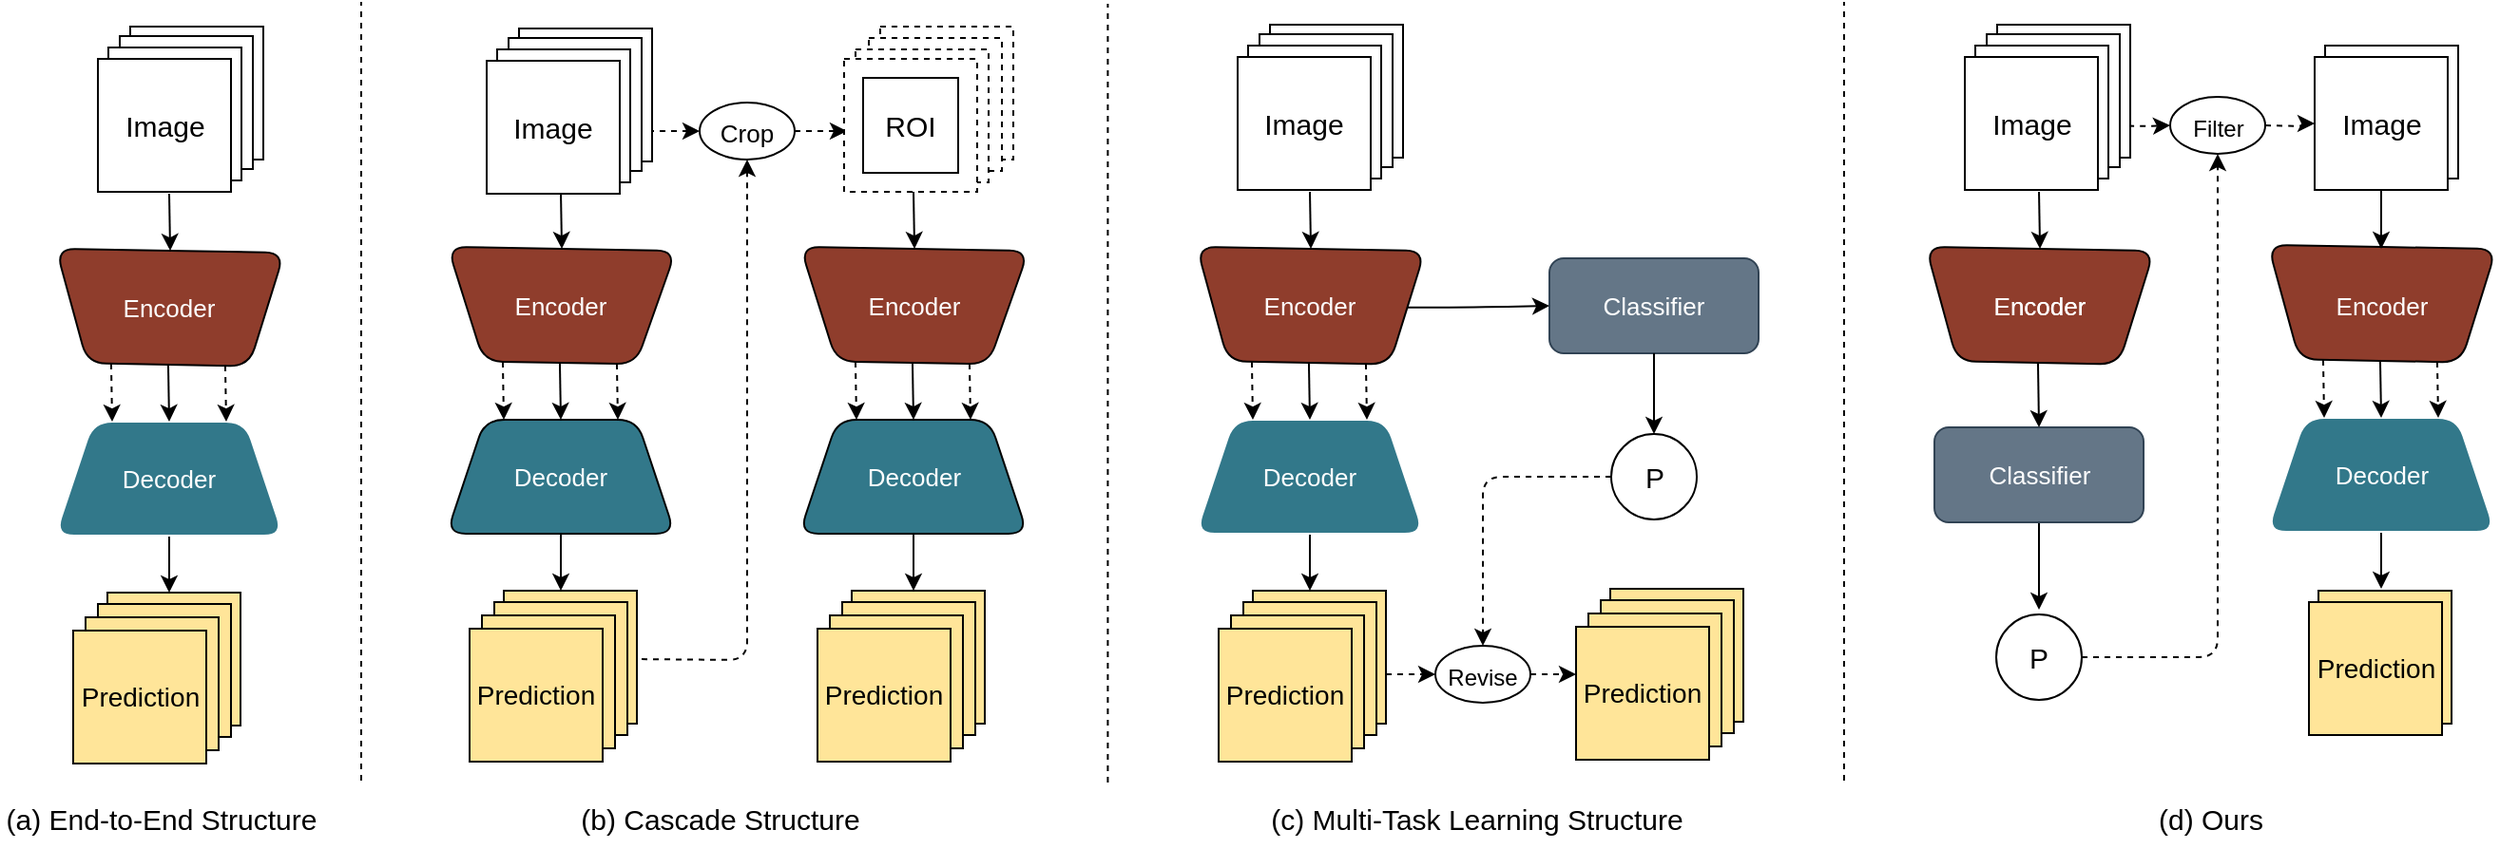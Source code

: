<mxfile version="20.3.7" type="github">
  <diagram id="eC6o1y3V0MG1QcpFckKx" name="Page-1">
    <mxGraphModel dx="3324" dy="1204" grid="1" gridSize="10" guides="1" tooltips="1" connect="1" arrows="1" fold="1" page="1" pageScale="1" pageWidth="827" pageHeight="1169" math="0" shadow="0">
      <root>
        <mxCell id="0" />
        <mxCell id="1" parent="0" />
        <mxCell id="biEdiNN_DH7vA-2YOj9z-351" value="" style="endArrow=none;html=1;rounded=1;strokeColor=default;fontSize=13;fontColor=#000000;dashed=1;" parent="1" edge="1">
          <mxGeometry width="50" height="50" relative="1" as="geometry">
            <mxPoint x="380" y="1100" as="sourcePoint" />
            <mxPoint x="380" y="690" as="targetPoint" />
          </mxGeometry>
        </mxCell>
        <mxCell id="biEdiNN_DH7vA-2YOj9z-359" value="" style="endArrow=none;html=1;rounded=1;strokeColor=default;fontSize=13;fontColor=#000000;dashed=1;" parent="1" edge="1">
          <mxGeometry width="50" height="50" relative="1" as="geometry">
            <mxPoint x="772.71" y="1101" as="sourcePoint" />
            <mxPoint x="772.71" y="691" as="targetPoint" />
          </mxGeometry>
        </mxCell>
        <mxCell id="biEdiNN_DH7vA-2YOj9z-360" value="" style="group" parent="1" vertex="1" connectable="0">
          <mxGeometry x="424.486" y="703" width="306.529" height="432" as="geometry" />
        </mxCell>
        <mxCell id="biEdiNN_DH7vA-2YOj9z-353" value="" style="group" parent="biEdiNN_DH7vA-2YOj9z-360" vertex="1" connectable="0">
          <mxGeometry width="306.529" height="387" as="geometry" />
        </mxCell>
        <mxCell id="biEdiNN_DH7vA-2YOj9z-118" style="edgeStyle=orthogonalEdgeStyle;rounded=0;orthogonalLoop=1;jettySize=auto;html=1;entryX=0.5;entryY=0;entryDx=0;entryDy=0;" parent="biEdiNN_DH7vA-2YOj9z-353" source="biEdiNN_DH7vA-2YOj9z-119" edge="1">
          <mxGeometry relative="1" as="geometry">
            <mxPoint x="60.514" y="297" as="targetPoint" />
          </mxGeometry>
        </mxCell>
        <mxCell id="biEdiNN_DH7vA-2YOj9z-119" value="&lt;font color=&quot;#ffffff&quot; style=&quot;font-size: 13px;&quot;&gt;Decoder&lt;/font&gt;" style="shape=trapezoid;perimeter=trapezoidPerimeter;whiteSpace=wrap;html=1;fixedSize=1;fillColor=#32788A;fontSize=13;rounded=1;" parent="biEdiNN_DH7vA-2YOj9z-353" vertex="1">
          <mxGeometry x="0.514" y="207" width="120" height="60" as="geometry" />
        </mxCell>
        <mxCell id="biEdiNN_DH7vA-2YOj9z-120" style="edgeStyle=orthogonalEdgeStyle;rounded=0;orthogonalLoop=1;jettySize=auto;html=1;exitX=0.5;exitY=0;exitDx=0;exitDy=0;entryX=0.5;entryY=0;entryDx=0;entryDy=0;fontSize=13;" parent="biEdiNN_DH7vA-2YOj9z-353" source="biEdiNN_DH7vA-2YOj9z-121" target="biEdiNN_DH7vA-2YOj9z-119" edge="1">
          <mxGeometry relative="1" as="geometry" />
        </mxCell>
        <mxCell id="biEdiNN_DH7vA-2YOj9z-121" value="" style="shape=trapezoid;perimeter=trapezoidPerimeter;whiteSpace=wrap;html=1;fixedSize=1;rotation=-179;fillColor=#8F3D2C;fontSize=13;rounded=1;" parent="biEdiNN_DH7vA-2YOj9z-353" vertex="1">
          <mxGeometry x="0.514" y="117" width="120" height="60" as="geometry" />
        </mxCell>
        <mxCell id="biEdiNN_DH7vA-2YOj9z-122" style="edgeStyle=orthogonalEdgeStyle;rounded=0;orthogonalLoop=1;jettySize=auto;html=1;exitX=0.5;exitY=1;exitDx=0;exitDy=0;entryX=0.5;entryY=1;entryDx=0;entryDy=0;fontSize=13;" parent="biEdiNN_DH7vA-2YOj9z-353" target="biEdiNN_DH7vA-2YOj9z-121" edge="1">
          <mxGeometry relative="1" as="geometry">
            <mxPoint x="60.514" y="87" as="sourcePoint" />
          </mxGeometry>
        </mxCell>
        <mxCell id="biEdiNN_DH7vA-2YOj9z-230" value="" style="edgeStyle=orthogonalEdgeStyle;rounded=0;orthogonalLoop=1;jettySize=auto;html=1;dashed=1;strokeColor=default;fontSize=13;fontColor=#000000;startArrow=none;startFill=0;" parent="biEdiNN_DH7vA-2YOj9z-353" target="biEdiNN_DH7vA-2YOj9z-226" edge="1">
          <mxGeometry relative="1" as="geometry">
            <mxPoint x="106.514" y="55" as="sourcePoint" />
            <Array as="points">
              <mxPoint x="106.514" y="55" />
              <mxPoint x="106.514" y="55" />
            </Array>
          </mxGeometry>
        </mxCell>
        <mxCell id="biEdiNN_DH7vA-2YOj9z-234" style="edgeStyle=orthogonalEdgeStyle;rounded=1;orthogonalLoop=1;jettySize=auto;html=1;entryX=0.5;entryY=1;entryDx=0;entryDy=0;dashed=1;strokeColor=default;fontSize=13;fontColor=#000000;startArrow=none;startFill=0;exitX=1;exitY=0.5;exitDx=0;exitDy=0;" parent="biEdiNN_DH7vA-2YOj9z-353" target="biEdiNN_DH7vA-2YOj9z-226" edge="1">
          <mxGeometry relative="1" as="geometry">
            <mxPoint x="97.014" y="333" as="sourcePoint" />
          </mxGeometry>
        </mxCell>
        <mxCell id="biEdiNN_DH7vA-2YOj9z-125" value="" style="endArrow=classic;html=1;rounded=0;exitX=0.25;exitY=0;exitDx=0;exitDy=0;entryX=0.75;entryY=0;entryDx=0;entryDy=0;strokeColor=default;dashed=1;fontSize=13;" parent="biEdiNN_DH7vA-2YOj9z-353" source="biEdiNN_DH7vA-2YOj9z-121" target="biEdiNN_DH7vA-2YOj9z-119" edge="1">
          <mxGeometry width="50" height="50" relative="1" as="geometry">
            <mxPoint x="488.014" y="77" as="sourcePoint" />
            <mxPoint x="538.014" y="27" as="targetPoint" />
          </mxGeometry>
        </mxCell>
        <mxCell id="biEdiNN_DH7vA-2YOj9z-126" value="" style="endArrow=classic;html=1;rounded=0;exitX=0.75;exitY=0;exitDx=0;exitDy=0;entryX=0.25;entryY=0;entryDx=0;entryDy=0;dashed=1;fontSize=13;" parent="biEdiNN_DH7vA-2YOj9z-353" source="biEdiNN_DH7vA-2YOj9z-121" target="biEdiNN_DH7vA-2YOj9z-119" edge="1">
          <mxGeometry width="50" height="50" relative="1" as="geometry">
            <mxPoint x="428.014" y="107" as="sourcePoint" />
            <mxPoint x="478.014" y="57" as="targetPoint" />
          </mxGeometry>
        </mxCell>
        <mxCell id="biEdiNN_DH7vA-2YOj9z-134" style="edgeStyle=orthogonalEdgeStyle;rounded=0;orthogonalLoop=1;jettySize=auto;html=1;entryX=0.5;entryY=0;entryDx=0;entryDy=0;" parent="biEdiNN_DH7vA-2YOj9z-353" source="biEdiNN_DH7vA-2YOj9z-135" edge="1">
          <mxGeometry relative="1" as="geometry">
            <mxPoint x="246.014" y="297" as="targetPoint" />
          </mxGeometry>
        </mxCell>
        <mxCell id="biEdiNN_DH7vA-2YOj9z-135" value="&lt;font color=&quot;#ffffff&quot; style=&quot;font-size: 13px;&quot;&gt;Decoder&lt;/font&gt;" style="shape=trapezoid;perimeter=trapezoidPerimeter;whiteSpace=wrap;html=1;fixedSize=1;fillColor=#32788A;fontSize=13;rounded=1;" parent="biEdiNN_DH7vA-2YOj9z-353" vertex="1">
          <mxGeometry x="186.014" y="207" width="120" height="60" as="geometry" />
        </mxCell>
        <mxCell id="biEdiNN_DH7vA-2YOj9z-136" style="edgeStyle=orthogonalEdgeStyle;rounded=0;orthogonalLoop=1;jettySize=auto;html=1;exitX=0.5;exitY=0;exitDx=0;exitDy=0;entryX=0.5;entryY=0;entryDx=0;entryDy=0;fontSize=13;" parent="biEdiNN_DH7vA-2YOj9z-353" source="biEdiNN_DH7vA-2YOj9z-137" target="biEdiNN_DH7vA-2YOj9z-135" edge="1">
          <mxGeometry relative="1" as="geometry" />
        </mxCell>
        <mxCell id="biEdiNN_DH7vA-2YOj9z-137" value="" style="shape=trapezoid;perimeter=trapezoidPerimeter;whiteSpace=wrap;html=1;fixedSize=1;rotation=-179;fillColor=#8F3D2C;fontSize=13;rounded=1;" parent="biEdiNN_DH7vA-2YOj9z-353" vertex="1">
          <mxGeometry x="186.014" y="117" width="120" height="60" as="geometry" />
        </mxCell>
        <mxCell id="biEdiNN_DH7vA-2YOj9z-138" style="edgeStyle=orthogonalEdgeStyle;rounded=0;orthogonalLoop=1;jettySize=auto;html=1;exitX=0.5;exitY=1;exitDx=0;exitDy=0;entryX=0.5;entryY=1;entryDx=0;entryDy=0;fontSize=13;" parent="biEdiNN_DH7vA-2YOj9z-353" target="biEdiNN_DH7vA-2YOj9z-137" edge="1">
          <mxGeometry relative="1" as="geometry">
            <mxPoint x="246.014" y="87" as="sourcePoint" />
          </mxGeometry>
        </mxCell>
        <mxCell id="biEdiNN_DH7vA-2YOj9z-141" value="" style="endArrow=classic;html=1;rounded=0;exitX=0.25;exitY=0;exitDx=0;exitDy=0;entryX=0.75;entryY=0;entryDx=0;entryDy=0;strokeColor=default;dashed=1;fontSize=13;" parent="biEdiNN_DH7vA-2YOj9z-353" source="biEdiNN_DH7vA-2YOj9z-137" target="biEdiNN_DH7vA-2YOj9z-135" edge="1">
          <mxGeometry width="50" height="50" relative="1" as="geometry">
            <mxPoint x="673.514" y="77" as="sourcePoint" />
            <mxPoint x="723.514" y="27" as="targetPoint" />
          </mxGeometry>
        </mxCell>
        <mxCell id="biEdiNN_DH7vA-2YOj9z-142" value="" style="endArrow=classic;html=1;rounded=0;exitX=0.75;exitY=0;exitDx=0;exitDy=0;entryX=0.25;entryY=0;entryDx=0;entryDy=0;dashed=1;fontSize=13;" parent="biEdiNN_DH7vA-2YOj9z-353" source="biEdiNN_DH7vA-2YOj9z-137" target="biEdiNN_DH7vA-2YOj9z-135" edge="1">
          <mxGeometry width="50" height="50" relative="1" as="geometry">
            <mxPoint x="613.514" y="107" as="sourcePoint" />
            <mxPoint x="663.514" y="57" as="targetPoint" />
          </mxGeometry>
        </mxCell>
        <mxCell id="biEdiNN_DH7vA-2YOj9z-152" value="&lt;font style=&quot;font-size: 13px;&quot;&gt;Encoder&lt;/font&gt;" style="text;html=1;strokeColor=none;fillColor=none;align=center;verticalAlign=middle;whiteSpace=wrap;rounded=0;dashed=1;fontSize=13;fontColor=#FFFFFF;" parent="biEdiNN_DH7vA-2YOj9z-353" vertex="1">
          <mxGeometry x="30.514" y="132" width="60" height="30" as="geometry" />
        </mxCell>
        <mxCell id="biEdiNN_DH7vA-2YOj9z-153" value="&lt;font style=&quot;font-size: 13px;&quot;&gt;Encoder&lt;/font&gt;" style="text;html=1;strokeColor=none;fillColor=none;align=center;verticalAlign=middle;whiteSpace=wrap;rounded=0;dashed=1;fontSize=13;fontColor=#FFFFFF;" parent="biEdiNN_DH7vA-2YOj9z-353" vertex="1">
          <mxGeometry x="216.014" y="132" width="60" height="30" as="geometry" />
        </mxCell>
        <mxCell id="biEdiNN_DH7vA-2YOj9z-231" value="" style="edgeStyle=orthogonalEdgeStyle;rounded=0;orthogonalLoop=1;jettySize=auto;html=1;dashed=1;strokeColor=default;fontSize=13;fontColor=#000000;startArrow=none;startFill=0;entryX=0;entryY=0.5;entryDx=0;entryDy=0;" parent="biEdiNN_DH7vA-2YOj9z-353" source="biEdiNN_DH7vA-2YOj9z-226" edge="1">
          <mxGeometry relative="1" as="geometry">
            <mxPoint x="211.014" y="55" as="targetPoint" />
          </mxGeometry>
        </mxCell>
        <mxCell id="biEdiNN_DH7vA-2YOj9z-226" value="&lt;font style=&quot;font-size: 13px;&quot;&gt;Crop&lt;/font&gt;" style="ellipse;whiteSpace=wrap;html=1;rounded=1;shadow=0;glass=0;sketch=0;strokeColor=#000000;fontSize=15;fontColor=#000000;fillColor=#FFFFFF;" parent="biEdiNN_DH7vA-2YOj9z-353" vertex="1">
          <mxGeometry x="133.514" y="40" width="50" height="30" as="geometry" />
        </mxCell>
        <mxCell id="biEdiNN_DH7vA-2YOj9z-259" value="" style="group" parent="biEdiNN_DH7vA-2YOj9z-353" vertex="1" connectable="0">
          <mxGeometry x="228.514" width="70" height="92" as="geometry" />
        </mxCell>
        <mxCell id="biEdiNN_DH7vA-2YOj9z-257" value="" style="whiteSpace=wrap;html=1;aspect=fixed;fillColor=#FFFFFF;fontSize=15;dashed=1;" parent="biEdiNN_DH7vA-2YOj9z-259" vertex="1">
          <mxGeometry width="70" height="70" as="geometry" />
        </mxCell>
        <mxCell id="biEdiNN_DH7vA-2YOj9z-258" value="ROI" style="whiteSpace=wrap;html=1;aspect=fixed;fillColor=#FFFFFF;fontSize=15;" parent="biEdiNN_DH7vA-2YOj9z-259" vertex="1">
          <mxGeometry x="10" y="10" width="50" height="50" as="geometry" />
        </mxCell>
        <mxCell id="biEdiNN_DH7vA-2YOj9z-263" value="" style="group" parent="biEdiNN_DH7vA-2YOj9z-259" vertex="1" connectable="0">
          <mxGeometry x="-6" y="6" width="70" height="86" as="geometry" />
        </mxCell>
        <mxCell id="biEdiNN_DH7vA-2YOj9z-264" value="" style="whiteSpace=wrap;html=1;aspect=fixed;fillColor=#FFFFFF;fontSize=15;dashed=1;" parent="biEdiNN_DH7vA-2YOj9z-263" vertex="1">
          <mxGeometry width="70" height="70" as="geometry" />
        </mxCell>
        <mxCell id="biEdiNN_DH7vA-2YOj9z-265" value="ROI" style="whiteSpace=wrap;html=1;aspect=fixed;fillColor=#FFFFFF;fontSize=15;" parent="biEdiNN_DH7vA-2YOj9z-263" vertex="1">
          <mxGeometry x="10" y="10" width="50" height="50" as="geometry" />
        </mxCell>
        <mxCell id="biEdiNN_DH7vA-2YOj9z-260" value="" style="group" parent="biEdiNN_DH7vA-2YOj9z-263" vertex="1" connectable="0">
          <mxGeometry x="-7" y="6" width="70" height="80" as="geometry" />
        </mxCell>
        <mxCell id="biEdiNN_DH7vA-2YOj9z-261" value="" style="whiteSpace=wrap;html=1;aspect=fixed;fillColor=#FFFFFF;fontSize=15;dashed=1;" parent="biEdiNN_DH7vA-2YOj9z-260" vertex="1">
          <mxGeometry width="70" height="70" as="geometry" />
        </mxCell>
        <mxCell id="biEdiNN_DH7vA-2YOj9z-262" value="ROI" style="whiteSpace=wrap;html=1;aspect=fixed;fillColor=#FFFFFF;fontSize=15;" parent="biEdiNN_DH7vA-2YOj9z-260" vertex="1">
          <mxGeometry x="10" y="10" width="50" height="50" as="geometry" />
        </mxCell>
        <mxCell id="biEdiNN_DH7vA-2YOj9z-266" value="" style="group" parent="biEdiNN_DH7vA-2YOj9z-260" vertex="1" connectable="0">
          <mxGeometry x="-6" y="5" width="70" height="70" as="geometry" />
        </mxCell>
        <mxCell id="biEdiNN_DH7vA-2YOj9z-267" value="" style="whiteSpace=wrap;html=1;aspect=fixed;fillColor=#FFFFFF;fontSize=15;dashed=1;" parent="biEdiNN_DH7vA-2YOj9z-266" vertex="1">
          <mxGeometry width="70" height="70" as="geometry" />
        </mxCell>
        <mxCell id="biEdiNN_DH7vA-2YOj9z-268" value="ROI" style="whiteSpace=wrap;html=1;aspect=fixed;fillColor=#FFFFFF;fontSize=15;" parent="biEdiNN_DH7vA-2YOj9z-266" vertex="1">
          <mxGeometry x="10" y="10" width="50" height="50" as="geometry" />
        </mxCell>
        <mxCell id="biEdiNN_DH7vA-2YOj9z-269" value="" style="group" parent="biEdiNN_DH7vA-2YOj9z-353" vertex="1" connectable="0">
          <mxGeometry x="21.514" y="1" width="87" height="87" as="geometry" />
        </mxCell>
        <mxCell id="biEdiNN_DH7vA-2YOj9z-270" value="Image" style="whiteSpace=wrap;html=1;aspect=fixed;fillColor=#FFFFFF;fontSize=15;" parent="biEdiNN_DH7vA-2YOj9z-269" vertex="1">
          <mxGeometry x="17" width="70" height="70" as="geometry" />
        </mxCell>
        <mxCell id="biEdiNN_DH7vA-2YOj9z-271" value="Image" style="whiteSpace=wrap;html=1;aspect=fixed;fillColor=#FFFFFF;fontSize=15;" parent="biEdiNN_DH7vA-2YOj9z-269" vertex="1">
          <mxGeometry x="11.5" y="5" width="70" height="70" as="geometry" />
        </mxCell>
        <mxCell id="biEdiNN_DH7vA-2YOj9z-272" value="Image" style="whiteSpace=wrap;html=1;aspect=fixed;fillColor=#FFFFFF;fontSize=15;" parent="biEdiNN_DH7vA-2YOj9z-269" vertex="1">
          <mxGeometry x="5.5" y="11" width="70" height="70" as="geometry" />
        </mxCell>
        <mxCell id="biEdiNN_DH7vA-2YOj9z-273" value="Image" style="whiteSpace=wrap;html=1;aspect=fixed;fillColor=#FFFFFF;fontSize=15;" parent="biEdiNN_DH7vA-2YOj9z-269" vertex="1">
          <mxGeometry y="17" width="70" height="70" as="geometry" />
        </mxCell>
        <mxCell id="biEdiNN_DH7vA-2YOj9z-330" value="" style="group" parent="biEdiNN_DH7vA-2YOj9z-353" vertex="1" connectable="0">
          <mxGeometry x="12.514" y="297" width="88" height="90" as="geometry" />
        </mxCell>
        <mxCell id="biEdiNN_DH7vA-2YOj9z-331" value="" style="whiteSpace=wrap;html=1;aspect=fixed;fillColor=#FFE599;fontSize=14;" parent="biEdiNN_DH7vA-2YOj9z-330" vertex="1">
          <mxGeometry x="18" width="70" height="70" as="geometry" />
        </mxCell>
        <mxCell id="biEdiNN_DH7vA-2YOj9z-332" value="" style="whiteSpace=wrap;html=1;aspect=fixed;fillColor=#FFE599;fontSize=14;" parent="biEdiNN_DH7vA-2YOj9z-330" vertex="1">
          <mxGeometry x="13" y="6" width="70" height="70" as="geometry" />
        </mxCell>
        <mxCell id="biEdiNN_DH7vA-2YOj9z-333" value="" style="whiteSpace=wrap;html=1;aspect=fixed;fillColor=#FFE599;fontSize=14;" parent="biEdiNN_DH7vA-2YOj9z-330" vertex="1">
          <mxGeometry x="6.5" y="13" width="70" height="70" as="geometry" />
        </mxCell>
        <mxCell id="biEdiNN_DH7vA-2YOj9z-334" value="Prediction" style="whiteSpace=wrap;html=1;aspect=fixed;fillColor=#FFE599;fontSize=14;" parent="biEdiNN_DH7vA-2YOj9z-330" vertex="1">
          <mxGeometry y="20" width="70" height="70" as="geometry" />
        </mxCell>
        <mxCell id="biEdiNN_DH7vA-2YOj9z-340" value="" style="group" parent="biEdiNN_DH7vA-2YOj9z-353" vertex="1" connectable="0">
          <mxGeometry x="195.514" y="297" width="88" height="90" as="geometry" />
        </mxCell>
        <mxCell id="biEdiNN_DH7vA-2YOj9z-341" value="" style="whiteSpace=wrap;html=1;aspect=fixed;fillColor=#FFE599;fontSize=14;" parent="biEdiNN_DH7vA-2YOj9z-340" vertex="1">
          <mxGeometry x="18" width="70" height="70" as="geometry" />
        </mxCell>
        <mxCell id="biEdiNN_DH7vA-2YOj9z-342" value="" style="whiteSpace=wrap;html=1;aspect=fixed;fillColor=#FFE599;fontSize=14;" parent="biEdiNN_DH7vA-2YOj9z-340" vertex="1">
          <mxGeometry x="13" y="6" width="70" height="70" as="geometry" />
        </mxCell>
        <mxCell id="biEdiNN_DH7vA-2YOj9z-343" value="" style="whiteSpace=wrap;html=1;aspect=fixed;fillColor=#FFE599;fontSize=14;" parent="biEdiNN_DH7vA-2YOj9z-340" vertex="1">
          <mxGeometry x="6.5" y="13" width="70" height="70" as="geometry" />
        </mxCell>
        <mxCell id="biEdiNN_DH7vA-2YOj9z-344" value="Prediction" style="whiteSpace=wrap;html=1;aspect=fixed;fillColor=#FFE599;fontSize=14;" parent="biEdiNN_DH7vA-2YOj9z-340" vertex="1">
          <mxGeometry y="20" width="70" height="70" as="geometry" />
        </mxCell>
        <mxCell id="biEdiNN_DH7vA-2YOj9z-357" value="(b) Cascade Structure" style="text;html=1;strokeColor=none;fillColor=none;align=center;verticalAlign=middle;whiteSpace=wrap;rounded=0;shadow=0;glass=0;sketch=0;fontSize=15;fontColor=#000000;" parent="biEdiNN_DH7vA-2YOj9z-360" vertex="1">
          <mxGeometry x="69.514" y="402" width="150" height="30" as="geometry" />
        </mxCell>
        <mxCell id="biEdiNN_DH7vA-2YOj9z-361" value="" style="group" parent="1" vertex="1" connectable="0">
          <mxGeometry x="200" y="703" width="150" height="432" as="geometry" />
        </mxCell>
        <mxCell id="biEdiNN_DH7vA-2YOj9z-352" value="" style="group" parent="biEdiNN_DH7vA-2YOj9z-361" vertex="1" connectable="0">
          <mxGeometry x="18.486" width="121.029" height="388" as="geometry" />
        </mxCell>
        <mxCell id="biEdiNN_DH7vA-2YOj9z-115" style="edgeStyle=orthogonalEdgeStyle;rounded=0;orthogonalLoop=1;jettySize=auto;html=1;entryX=0.5;entryY=0;entryDx=0;entryDy=0;" parent="biEdiNN_DH7vA-2YOj9z-352" source="biEdiNN_DH7vA-2YOj9z-106" edge="1">
          <mxGeometry relative="1" as="geometry">
            <mxPoint x="60.514" y="298" as="targetPoint" />
          </mxGeometry>
        </mxCell>
        <mxCell id="biEdiNN_DH7vA-2YOj9z-106" value="&lt;font color=&quot;#ffffff&quot; style=&quot;font-size: 13px;&quot;&gt;Decoder&lt;/font&gt;" style="shape=trapezoid;perimeter=trapezoidPerimeter;whiteSpace=wrap;html=1;fixedSize=1;fillColor=#32788A;strokeColor=#FFFFFF;fontSize=13;rounded=1;" parent="biEdiNN_DH7vA-2YOj9z-352" vertex="1">
          <mxGeometry x="0.514" y="208" width="120" height="60" as="geometry" />
        </mxCell>
        <mxCell id="biEdiNN_DH7vA-2YOj9z-112" style="edgeStyle=orthogonalEdgeStyle;rounded=0;orthogonalLoop=1;jettySize=auto;html=1;exitX=0.5;exitY=0;exitDx=0;exitDy=0;entryX=0.5;entryY=0;entryDx=0;entryDy=0;fontSize=13;" parent="biEdiNN_DH7vA-2YOj9z-352" source="biEdiNN_DH7vA-2YOj9z-107" target="biEdiNN_DH7vA-2YOj9z-106" edge="1">
          <mxGeometry relative="1" as="geometry" />
        </mxCell>
        <mxCell id="biEdiNN_DH7vA-2YOj9z-107" value="" style="shape=trapezoid;perimeter=trapezoidPerimeter;whiteSpace=wrap;html=1;fixedSize=1;rotation=-179;fillColor=#8F3D2C;size=17.5;fontSize=13;rounded=1;" parent="biEdiNN_DH7vA-2YOj9z-352" vertex="1">
          <mxGeometry x="0.514" y="118" width="120" height="60" as="geometry" />
        </mxCell>
        <mxCell id="biEdiNN_DH7vA-2YOj9z-114" style="edgeStyle=orthogonalEdgeStyle;rounded=0;orthogonalLoop=1;jettySize=auto;html=1;exitX=0.5;exitY=1;exitDx=0;exitDy=0;entryX=0.5;entryY=1;entryDx=0;entryDy=0;fontSize=13;" parent="biEdiNN_DH7vA-2YOj9z-352" target="biEdiNN_DH7vA-2YOj9z-107" edge="1">
          <mxGeometry relative="1" as="geometry">
            <mxPoint x="60.514" y="88" as="sourcePoint" />
          </mxGeometry>
        </mxCell>
        <mxCell id="biEdiNN_DH7vA-2YOj9z-116" value="" style="endArrow=classic;html=1;rounded=0;exitX=0.25;exitY=0;exitDx=0;exitDy=0;entryX=0.75;entryY=0;entryDx=0;entryDy=0;strokeColor=default;dashed=1;fontSize=13;" parent="biEdiNN_DH7vA-2YOj9z-352" source="biEdiNN_DH7vA-2YOj9z-107" target="biEdiNN_DH7vA-2YOj9z-106" edge="1">
          <mxGeometry width="50" height="50" relative="1" as="geometry">
            <mxPoint x="488.014" y="78" as="sourcePoint" />
            <mxPoint x="538.014" y="28" as="targetPoint" />
          </mxGeometry>
        </mxCell>
        <mxCell id="biEdiNN_DH7vA-2YOj9z-117" value="" style="endArrow=classic;html=1;rounded=0;exitX=0.75;exitY=0;exitDx=0;exitDy=0;entryX=0.25;entryY=0;entryDx=0;entryDy=0;dashed=1;fontSize=13;" parent="biEdiNN_DH7vA-2YOj9z-352" source="biEdiNN_DH7vA-2YOj9z-107" target="biEdiNN_DH7vA-2YOj9z-106" edge="1">
          <mxGeometry width="50" height="50" relative="1" as="geometry">
            <mxPoint x="428.014" y="108" as="sourcePoint" />
            <mxPoint x="478.014" y="58" as="targetPoint" />
          </mxGeometry>
        </mxCell>
        <mxCell id="biEdiNN_DH7vA-2YOj9z-151" value="&lt;font style=&quot;font-size: 13px;&quot;&gt;Encoder&lt;/font&gt;" style="text;html=1;strokeColor=none;fillColor=none;align=center;verticalAlign=middle;whiteSpace=wrap;rounded=0;dashed=1;fontSize=13;fontColor=#FFFFFF;" parent="biEdiNN_DH7vA-2YOj9z-352" vertex="1">
          <mxGeometry x="30.514" y="133" width="60" height="30" as="geometry" />
        </mxCell>
        <mxCell id="biEdiNN_DH7vA-2YOj9z-249" value="" style="group" parent="biEdiNN_DH7vA-2YOj9z-352" vertex="1" connectable="0">
          <mxGeometry x="23.014" width="87" height="87" as="geometry" />
        </mxCell>
        <mxCell id="biEdiNN_DH7vA-2YOj9z-245" value="Image" style="whiteSpace=wrap;html=1;aspect=fixed;fillColor=#FFFFFF;fontSize=15;" parent="biEdiNN_DH7vA-2YOj9z-249" vertex="1">
          <mxGeometry x="17" width="70" height="70" as="geometry" />
        </mxCell>
        <mxCell id="biEdiNN_DH7vA-2YOj9z-246" value="Image" style="whiteSpace=wrap;html=1;aspect=fixed;fillColor=#FFFFFF;fontSize=15;" parent="biEdiNN_DH7vA-2YOj9z-249" vertex="1">
          <mxGeometry x="11.5" y="5" width="70" height="70" as="geometry" />
        </mxCell>
        <mxCell id="biEdiNN_DH7vA-2YOj9z-247" value="Image" style="whiteSpace=wrap;html=1;aspect=fixed;fillColor=#FFFFFF;fontSize=15;" parent="biEdiNN_DH7vA-2YOj9z-249" vertex="1">
          <mxGeometry x="5.5" y="11" width="70" height="70" as="geometry" />
        </mxCell>
        <mxCell id="biEdiNN_DH7vA-2YOj9z-248" value="Image" style="whiteSpace=wrap;html=1;aspect=fixed;fillColor=#FFFFFF;fontSize=15;" parent="biEdiNN_DH7vA-2YOj9z-249" vertex="1">
          <mxGeometry y="17" width="70" height="70" as="geometry" />
        </mxCell>
        <mxCell id="biEdiNN_DH7vA-2YOj9z-254" value="" style="group" parent="biEdiNN_DH7vA-2YOj9z-352" vertex="1" connectable="0">
          <mxGeometry x="10.014" y="298" width="88" height="90" as="geometry" />
        </mxCell>
        <mxCell id="biEdiNN_DH7vA-2YOj9z-251" value="" style="whiteSpace=wrap;html=1;aspect=fixed;fillColor=#FFE599;fontSize=14;" parent="biEdiNN_DH7vA-2YOj9z-254" vertex="1">
          <mxGeometry x="18" width="70" height="70" as="geometry" />
        </mxCell>
        <mxCell id="biEdiNN_DH7vA-2YOj9z-252" value="" style="whiteSpace=wrap;html=1;aspect=fixed;fillColor=#FFE599;fontSize=14;" parent="biEdiNN_DH7vA-2YOj9z-254" vertex="1">
          <mxGeometry x="13" y="6" width="70" height="70" as="geometry" />
        </mxCell>
        <mxCell id="biEdiNN_DH7vA-2YOj9z-253" value="" style="whiteSpace=wrap;html=1;aspect=fixed;fillColor=#FFE599;fontSize=14;" parent="biEdiNN_DH7vA-2YOj9z-254" vertex="1">
          <mxGeometry x="6.5" y="13" width="70" height="70" as="geometry" />
        </mxCell>
        <mxCell id="biEdiNN_DH7vA-2YOj9z-250" value="Prediction" style="whiteSpace=wrap;html=1;aspect=fixed;fillColor=#FFE599;fontSize=14;" parent="biEdiNN_DH7vA-2YOj9z-254" vertex="1">
          <mxGeometry y="20" width="70" height="70" as="geometry" />
        </mxCell>
        <mxCell id="biEdiNN_DH7vA-2YOj9z-356" value="(a) End-to-End Structure" style="text;html=1;strokeColor=none;fillColor=none;align=center;verticalAlign=middle;whiteSpace=wrap;rounded=0;shadow=0;glass=0;sketch=0;fontSize=15;fontColor=#000000;" parent="biEdiNN_DH7vA-2YOj9z-361" vertex="1">
          <mxGeometry x="-10" y="402" width="170" height="30" as="geometry" />
        </mxCell>
        <mxCell id="biEdiNN_DH7vA-2YOj9z-362" value="" style="group" parent="1" vertex="1" connectable="0">
          <mxGeometry x="818.486" y="702" width="296.514" height="433" as="geometry" />
        </mxCell>
        <mxCell id="biEdiNN_DH7vA-2YOj9z-354" value="" style="group" parent="biEdiNN_DH7vA-2YOj9z-362" vertex="1" connectable="0">
          <mxGeometry width="296.514" height="388" as="geometry" />
        </mxCell>
        <mxCell id="biEdiNN_DH7vA-2YOj9z-156" style="edgeStyle=orthogonalEdgeStyle;rounded=0;orthogonalLoop=1;jettySize=auto;html=1;entryX=0.5;entryY=0;entryDx=0;entryDy=0;" parent="biEdiNN_DH7vA-2YOj9z-354" source="biEdiNN_DH7vA-2YOj9z-157" edge="1">
          <mxGeometry relative="1" as="geometry">
            <mxPoint x="60.514" y="298" as="targetPoint" />
          </mxGeometry>
        </mxCell>
        <mxCell id="biEdiNN_DH7vA-2YOj9z-157" value="&lt;font color=&quot;#ffffff&quot; style=&quot;font-size: 13px;&quot;&gt;Decoder&lt;/font&gt;" style="shape=trapezoid;perimeter=trapezoidPerimeter;whiteSpace=wrap;html=1;fixedSize=1;fillColor=#32788A;strokeColor=#FFFFFF;fontSize=13;rounded=1;" parent="biEdiNN_DH7vA-2YOj9z-354" vertex="1">
          <mxGeometry x="0.514" y="208" width="120" height="60" as="geometry" />
        </mxCell>
        <mxCell id="biEdiNN_DH7vA-2YOj9z-158" style="edgeStyle=orthogonalEdgeStyle;rounded=0;orthogonalLoop=1;jettySize=auto;html=1;exitX=0.5;exitY=0;exitDx=0;exitDy=0;entryX=0.5;entryY=0;entryDx=0;entryDy=0;fontSize=13;" parent="biEdiNN_DH7vA-2YOj9z-354" source="biEdiNN_DH7vA-2YOj9z-159" target="biEdiNN_DH7vA-2YOj9z-157" edge="1">
          <mxGeometry relative="1" as="geometry" />
        </mxCell>
        <mxCell id="biEdiNN_DH7vA-2YOj9z-159" value="" style="shape=trapezoid;perimeter=trapezoidPerimeter;whiteSpace=wrap;html=1;fixedSize=1;rotation=-179;fillColor=#8F3D2C;size=17.5;fontSize=13;rounded=1;" parent="biEdiNN_DH7vA-2YOj9z-354" vertex="1">
          <mxGeometry x="0.514" y="118" width="120" height="60" as="geometry" />
        </mxCell>
        <mxCell id="biEdiNN_DH7vA-2YOj9z-160" style="edgeStyle=orthogonalEdgeStyle;rounded=0;orthogonalLoop=1;jettySize=auto;html=1;exitX=0.5;exitY=1;exitDx=0;exitDy=0;entryX=0.5;entryY=1;entryDx=0;entryDy=0;fontSize=13;" parent="biEdiNN_DH7vA-2YOj9z-354" target="biEdiNN_DH7vA-2YOj9z-159" edge="1">
          <mxGeometry relative="1" as="geometry">
            <mxPoint x="60.514" y="88" as="sourcePoint" />
          </mxGeometry>
        </mxCell>
        <mxCell id="biEdiNN_DH7vA-2YOj9z-163" value="" style="endArrow=classic;html=1;rounded=0;exitX=0.25;exitY=0;exitDx=0;exitDy=0;entryX=0.75;entryY=0;entryDx=0;entryDy=0;strokeColor=default;dashed=1;fontSize=13;" parent="biEdiNN_DH7vA-2YOj9z-354" source="biEdiNN_DH7vA-2YOj9z-159" target="biEdiNN_DH7vA-2YOj9z-157" edge="1">
          <mxGeometry width="50" height="50" relative="1" as="geometry">
            <mxPoint x="488.014" y="78" as="sourcePoint" />
            <mxPoint x="538.014" y="28" as="targetPoint" />
          </mxGeometry>
        </mxCell>
        <mxCell id="biEdiNN_DH7vA-2YOj9z-164" value="" style="endArrow=classic;html=1;rounded=0;exitX=0.75;exitY=0;exitDx=0;exitDy=0;entryX=0.25;entryY=0;entryDx=0;entryDy=0;dashed=1;fontSize=13;" parent="biEdiNN_DH7vA-2YOj9z-354" source="biEdiNN_DH7vA-2YOj9z-159" target="biEdiNN_DH7vA-2YOj9z-157" edge="1">
          <mxGeometry width="50" height="50" relative="1" as="geometry">
            <mxPoint x="428.014" y="108" as="sourcePoint" />
            <mxPoint x="478.014" y="58" as="targetPoint" />
          </mxGeometry>
        </mxCell>
        <mxCell id="biEdiNN_DH7vA-2YOj9z-165" value="&lt;font style=&quot;font-size: 13px;&quot;&gt;Encoder&lt;/font&gt;" style="text;html=1;strokeColor=none;fillColor=none;align=center;verticalAlign=middle;whiteSpace=wrap;rounded=0;dashed=1;fontSize=13;fontColor=#FFFFFF;" parent="biEdiNN_DH7vA-2YOj9z-354" vertex="1">
          <mxGeometry x="30.514" y="133" width="60" height="30" as="geometry" />
        </mxCell>
        <mxCell id="biEdiNN_DH7vA-2YOj9z-169" value="Classifier" style="rounded=1;whiteSpace=wrap;html=1;strokeColor=#314354;fontSize=13;fontColor=#ffffff;fillColor=#647687;" parent="biEdiNN_DH7vA-2YOj9z-354" vertex="1">
          <mxGeometry x="186.514" y="123" width="110" height="50" as="geometry" />
        </mxCell>
        <mxCell id="biEdiNN_DH7vA-2YOj9z-170" style="edgeStyle=orthogonalEdgeStyle;curved=1;rounded=0;orthogonalLoop=1;jettySize=auto;html=1;exitX=0;exitY=0.5;exitDx=0;exitDy=0;entryX=0;entryY=0.5;entryDx=0;entryDy=0;strokeColor=default;fontSize=13;fontColor=#FFFFFF;startArrow=none;startFill=0;" parent="biEdiNN_DH7vA-2YOj9z-354" source="biEdiNN_DH7vA-2YOj9z-159" target="biEdiNN_DH7vA-2YOj9z-169" edge="1">
          <mxGeometry relative="1" as="geometry" />
        </mxCell>
        <mxCell id="biEdiNN_DH7vA-2YOj9z-172" value="&lt;font style=&quot;font-size: 15px;&quot; color=&quot;#000000&quot;&gt;P&lt;/font&gt;" style="ellipse;whiteSpace=wrap;html=1;aspect=fixed;strokeColor=#000000;fontSize=13;fontColor=#FFFFFF;fillColor=#FFFFFF;" parent="biEdiNN_DH7vA-2YOj9z-354" vertex="1">
          <mxGeometry x="219.014" y="215.5" width="45" height="45" as="geometry" />
        </mxCell>
        <mxCell id="biEdiNN_DH7vA-2YOj9z-173" style="edgeStyle=orthogonalEdgeStyle;curved=1;rounded=0;orthogonalLoop=1;jettySize=auto;html=1;exitX=0.5;exitY=1;exitDx=0;exitDy=0;entryX=0.5;entryY=0;entryDx=0;entryDy=0;strokeColor=default;fontSize=13;fontColor=#FFFFFF;startArrow=none;startFill=0;" parent="biEdiNN_DH7vA-2YOj9z-354" source="biEdiNN_DH7vA-2YOj9z-169" target="biEdiNN_DH7vA-2YOj9z-172" edge="1">
          <mxGeometry relative="1" as="geometry" />
        </mxCell>
        <mxCell id="biEdiNN_DH7vA-2YOj9z-227" value="&lt;font style=&quot;font-size: 12px;&quot;&gt;Revise&lt;/font&gt;" style="ellipse;whiteSpace=wrap;html=1;rounded=1;shadow=0;glass=0;sketch=0;strokeColor=#000000;fontSize=15;fontColor=#000000;fillColor=#FFFFFF;" parent="biEdiNN_DH7vA-2YOj9z-354" vertex="1">
          <mxGeometry x="126.514" y="327" width="50" height="30" as="geometry" />
        </mxCell>
        <mxCell id="biEdiNN_DH7vA-2YOj9z-238" style="edgeStyle=orthogonalEdgeStyle;rounded=1;orthogonalLoop=1;jettySize=auto;html=1;exitX=0;exitY=0.5;exitDx=0;exitDy=0;dashed=1;strokeColor=default;fontSize=13;fontColor=#000000;startArrow=none;startFill=0;" parent="biEdiNN_DH7vA-2YOj9z-354" source="biEdiNN_DH7vA-2YOj9z-172" target="biEdiNN_DH7vA-2YOj9z-227" edge="1">
          <mxGeometry relative="1" as="geometry" />
        </mxCell>
        <mxCell id="biEdiNN_DH7vA-2YOj9z-295" value="" style="endArrow=classic;html=1;rounded=1;dashed=1;strokeColor=default;fontSize=13;fontColor=#000000;entryX=0;entryY=0.5;entryDx=0;entryDy=0;" parent="biEdiNN_DH7vA-2YOj9z-354" target="biEdiNN_DH7vA-2YOj9z-227" edge="1">
          <mxGeometry width="50" height="50" relative="1" as="geometry">
            <mxPoint x="100.514" y="342" as="sourcePoint" />
            <mxPoint x="145.514" y="398" as="targetPoint" />
          </mxGeometry>
        </mxCell>
        <mxCell id="biEdiNN_DH7vA-2YOj9z-297" value="" style="endArrow=classic;html=1;rounded=1;dashed=1;strokeColor=default;fontSize=13;fontColor=#000000;exitX=1;exitY=0.5;exitDx=0;exitDy=0;" parent="biEdiNN_DH7vA-2YOj9z-354" source="biEdiNN_DH7vA-2YOj9z-227" edge="1">
          <mxGeometry width="50" height="50" relative="1" as="geometry">
            <mxPoint x="169.014" y="312" as="sourcePoint" />
            <mxPoint x="200.514" y="342" as="targetPoint" />
          </mxGeometry>
        </mxCell>
        <mxCell id="biEdiNN_DH7vA-2YOj9z-324" value="" style="group" parent="biEdiNN_DH7vA-2YOj9z-354" vertex="1" connectable="0">
          <mxGeometry x="22.514" width="87" height="87" as="geometry" />
        </mxCell>
        <mxCell id="biEdiNN_DH7vA-2YOj9z-325" value="Image" style="whiteSpace=wrap;html=1;aspect=fixed;fillColor=#FFFFFF;fontSize=15;" parent="biEdiNN_DH7vA-2YOj9z-324" vertex="1">
          <mxGeometry x="17" width="70" height="70" as="geometry" />
        </mxCell>
        <mxCell id="biEdiNN_DH7vA-2YOj9z-326" value="Image" style="whiteSpace=wrap;html=1;aspect=fixed;fillColor=#FFFFFF;fontSize=15;" parent="biEdiNN_DH7vA-2YOj9z-324" vertex="1">
          <mxGeometry x="11.5" y="5" width="70" height="70" as="geometry" />
        </mxCell>
        <mxCell id="biEdiNN_DH7vA-2YOj9z-327" value="Image" style="whiteSpace=wrap;html=1;aspect=fixed;fillColor=#FFFFFF;fontSize=15;" parent="biEdiNN_DH7vA-2YOj9z-324" vertex="1">
          <mxGeometry x="5.5" y="11" width="70" height="70" as="geometry" />
        </mxCell>
        <mxCell id="biEdiNN_DH7vA-2YOj9z-328" value="Image" style="whiteSpace=wrap;html=1;aspect=fixed;fillColor=#FFFFFF;fontSize=15;" parent="biEdiNN_DH7vA-2YOj9z-324" vertex="1">
          <mxGeometry y="17" width="70" height="70" as="geometry" />
        </mxCell>
        <mxCell id="biEdiNN_DH7vA-2YOj9z-335" value="" style="group" parent="biEdiNN_DH7vA-2YOj9z-354" vertex="1" connectable="0">
          <mxGeometry x="200.514" y="297" width="88" height="90" as="geometry" />
        </mxCell>
        <mxCell id="biEdiNN_DH7vA-2YOj9z-336" value="" style="whiteSpace=wrap;html=1;aspect=fixed;fillColor=#FFE599;fontSize=14;" parent="biEdiNN_DH7vA-2YOj9z-335" vertex="1">
          <mxGeometry x="18" width="70" height="70" as="geometry" />
        </mxCell>
        <mxCell id="biEdiNN_DH7vA-2YOj9z-337" value="" style="whiteSpace=wrap;html=1;aspect=fixed;fillColor=#FFE599;fontSize=14;" parent="biEdiNN_DH7vA-2YOj9z-335" vertex="1">
          <mxGeometry x="13" y="6" width="70" height="70" as="geometry" />
        </mxCell>
        <mxCell id="biEdiNN_DH7vA-2YOj9z-338" value="" style="whiteSpace=wrap;html=1;aspect=fixed;fillColor=#FFE599;fontSize=14;" parent="biEdiNN_DH7vA-2YOj9z-335" vertex="1">
          <mxGeometry x="6.5" y="13" width="70" height="70" as="geometry" />
        </mxCell>
        <mxCell id="biEdiNN_DH7vA-2YOj9z-339" value="Prediction" style="whiteSpace=wrap;html=1;aspect=fixed;fillColor=#FFE599;fontSize=14;" parent="biEdiNN_DH7vA-2YOj9z-335" vertex="1">
          <mxGeometry y="20" width="70" height="70" as="geometry" />
        </mxCell>
        <mxCell id="biEdiNN_DH7vA-2YOj9z-345" value="" style="group" parent="biEdiNN_DH7vA-2YOj9z-354" vertex="1" connectable="0">
          <mxGeometry x="12.514" y="298" width="88" height="90" as="geometry" />
        </mxCell>
        <mxCell id="biEdiNN_DH7vA-2YOj9z-346" value="" style="whiteSpace=wrap;html=1;aspect=fixed;fillColor=#FFE599;fontSize=14;" parent="biEdiNN_DH7vA-2YOj9z-345" vertex="1">
          <mxGeometry x="18" width="70" height="70" as="geometry" />
        </mxCell>
        <mxCell id="biEdiNN_DH7vA-2YOj9z-347" value="" style="whiteSpace=wrap;html=1;aspect=fixed;fillColor=#FFE599;fontSize=14;" parent="biEdiNN_DH7vA-2YOj9z-345" vertex="1">
          <mxGeometry x="13" y="6" width="70" height="70" as="geometry" />
        </mxCell>
        <mxCell id="biEdiNN_DH7vA-2YOj9z-348" value="" style="whiteSpace=wrap;html=1;aspect=fixed;fillColor=#FFE599;fontSize=14;" parent="biEdiNN_DH7vA-2YOj9z-345" vertex="1">
          <mxGeometry x="6.5" y="13" width="70" height="70" as="geometry" />
        </mxCell>
        <mxCell id="biEdiNN_DH7vA-2YOj9z-349" value="Prediction" style="whiteSpace=wrap;html=1;aspect=fixed;fillColor=#FFE599;fontSize=14;" parent="biEdiNN_DH7vA-2YOj9z-345" vertex="1">
          <mxGeometry y="20" width="70" height="70" as="geometry" />
        </mxCell>
        <mxCell id="biEdiNN_DH7vA-2YOj9z-358" value="(c) Multi-Task Learning Structure" style="text;html=1;strokeColor=none;fillColor=none;align=center;verticalAlign=middle;whiteSpace=wrap;rounded=0;shadow=0;glass=0;sketch=0;fontSize=15;fontColor=#000000;" parent="biEdiNN_DH7vA-2YOj9z-362" vertex="1">
          <mxGeometry x="34.32" y="403" width="227.88" height="30" as="geometry" />
        </mxCell>
        <mxCell id="biEdiNN_DH7vA-2YOj9z-363" value="" style="endArrow=none;html=1;rounded=1;strokeColor=default;fontSize=13;fontColor=#000000;dashed=1;" parent="1" edge="1">
          <mxGeometry width="50" height="50" relative="1" as="geometry">
            <mxPoint x="1160" y="1100" as="sourcePoint" />
            <mxPoint x="1160" y="690" as="targetPoint" />
          </mxGeometry>
        </mxCell>
        <mxCell id="biEdiNN_DH7vA-2YOj9z-399" value="" style="group" parent="1" vertex="1" connectable="0">
          <mxGeometry x="1201.996" y="702" width="301.029" height="433" as="geometry" />
        </mxCell>
        <mxCell id="biEdiNN_DH7vA-2YOj9z-355" value="" style="group" parent="biEdiNN_DH7vA-2YOj9z-399" vertex="1" connectable="0">
          <mxGeometry width="301.029" height="388" as="geometry" />
        </mxCell>
        <mxCell id="biEdiNN_DH7vA-2YOj9z-181" style="edgeStyle=orthogonalEdgeStyle;rounded=0;orthogonalLoop=1;jettySize=auto;html=1;entryX=0.5;entryY=0;entryDx=0;entryDy=0;" parent="biEdiNN_DH7vA-2YOj9z-355" source="biEdiNN_DH7vA-2YOj9z-182" edge="1">
          <mxGeometry relative="1" as="geometry">
            <mxPoint x="240.514" y="297" as="targetPoint" />
          </mxGeometry>
        </mxCell>
        <mxCell id="biEdiNN_DH7vA-2YOj9z-182" value="&lt;font color=&quot;#ffffff&quot; style=&quot;font-size: 13px;&quot;&gt;Decoder&lt;/font&gt;" style="shape=trapezoid;perimeter=trapezoidPerimeter;whiteSpace=wrap;html=1;fixedSize=1;fillColor=#32788A;strokeColor=#FFFFFF;fontSize=13;rounded=1;" parent="biEdiNN_DH7vA-2YOj9z-355" vertex="1">
          <mxGeometry x="180.514" y="207" width="120" height="60" as="geometry" />
        </mxCell>
        <mxCell id="biEdiNN_DH7vA-2YOj9z-183" style="edgeStyle=orthogonalEdgeStyle;rounded=0;orthogonalLoop=1;jettySize=auto;html=1;exitX=0.5;exitY=0;exitDx=0;exitDy=0;entryX=0.5;entryY=0;entryDx=0;entryDy=0;fontSize=13;" parent="biEdiNN_DH7vA-2YOj9z-355" source="biEdiNN_DH7vA-2YOj9z-185" target="biEdiNN_DH7vA-2YOj9z-182" edge="1">
          <mxGeometry relative="1" as="geometry" />
        </mxCell>
        <mxCell id="biEdiNN_DH7vA-2YOj9z-185" value="" style="shape=trapezoid;perimeter=trapezoidPerimeter;whiteSpace=wrap;html=1;fixedSize=1;rotation=-179;fillColor=#8F3D2C;size=17.5;fontSize=13;shadow=0;rounded=1;" parent="biEdiNN_DH7vA-2YOj9z-355" vertex="1">
          <mxGeometry x="180.514" y="117" width="120" height="60" as="geometry" />
        </mxCell>
        <mxCell id="biEdiNN_DH7vA-2YOj9z-186" style="edgeStyle=orthogonalEdgeStyle;rounded=0;orthogonalLoop=1;jettySize=auto;html=1;exitX=0.5;exitY=1;exitDx=0;exitDy=0;entryX=0.5;entryY=1;entryDx=0;entryDy=0;fontSize=13;" parent="biEdiNN_DH7vA-2YOj9z-355" edge="1">
          <mxGeometry relative="1" as="geometry">
            <mxPoint x="60.514" y="88" as="sourcePoint" />
            <mxPoint x="61.038" y="118.005" as="targetPoint" />
          </mxGeometry>
        </mxCell>
        <mxCell id="biEdiNN_DH7vA-2YOj9z-241" value="" style="edgeStyle=orthogonalEdgeStyle;rounded=1;orthogonalLoop=1;jettySize=auto;html=1;dashed=1;strokeColor=default;fontSize=13;fontColor=#000000;startArrow=none;startFill=0;" parent="biEdiNN_DH7vA-2YOj9z-355" target="biEdiNN_DH7vA-2YOj9z-228" edge="1">
          <mxGeometry relative="1" as="geometry">
            <mxPoint x="95.514" y="53" as="sourcePoint" />
          </mxGeometry>
        </mxCell>
        <mxCell id="biEdiNN_DH7vA-2YOj9z-191" value="" style="endArrow=classic;html=1;rounded=0;exitX=0.25;exitY=0;exitDx=0;exitDy=0;entryX=0.75;entryY=0;entryDx=0;entryDy=0;strokeColor=default;dashed=1;fontSize=13;" parent="biEdiNN_DH7vA-2YOj9z-355" source="biEdiNN_DH7vA-2YOj9z-185" target="biEdiNN_DH7vA-2YOj9z-182" edge="1">
          <mxGeometry width="50" height="50" relative="1" as="geometry">
            <mxPoint x="668.014" y="77" as="sourcePoint" />
            <mxPoint x="718.014" y="27" as="targetPoint" />
          </mxGeometry>
        </mxCell>
        <mxCell id="biEdiNN_DH7vA-2YOj9z-192" value="" style="endArrow=classic;html=1;rounded=0;exitX=0.75;exitY=0;exitDx=0;exitDy=0;entryX=0.25;entryY=0;entryDx=0;entryDy=0;dashed=1;fontSize=13;" parent="biEdiNN_DH7vA-2YOj9z-355" source="biEdiNN_DH7vA-2YOj9z-185" target="biEdiNN_DH7vA-2YOj9z-182" edge="1">
          <mxGeometry width="50" height="50" relative="1" as="geometry">
            <mxPoint x="608.014" y="107" as="sourcePoint" />
            <mxPoint x="658.014" y="57" as="targetPoint" />
          </mxGeometry>
        </mxCell>
        <mxCell id="biEdiNN_DH7vA-2YOj9z-193" value="&lt;font style=&quot;font-size: 13px;&quot;&gt;Encoder&lt;/font&gt;" style="text;html=1;strokeColor=none;fillColor=none;align=center;verticalAlign=middle;whiteSpace=wrap;rounded=1;dashed=1;fontSize=13;fontColor=#FFFFFF;" parent="biEdiNN_DH7vA-2YOj9z-355" vertex="1">
          <mxGeometry x="210.514" y="126" width="60" height="44" as="geometry" />
        </mxCell>
        <mxCell id="biEdiNN_DH7vA-2YOj9z-207" style="edgeStyle=orthogonalEdgeStyle;curved=1;rounded=0;orthogonalLoop=1;jettySize=auto;html=1;strokeColor=default;fontSize=13;fontColor=#000000;startArrow=none;startFill=0;" parent="biEdiNN_DH7vA-2YOj9z-355" source="biEdiNN_DH7vA-2YOj9z-195" edge="1">
          <mxGeometry relative="1" as="geometry">
            <mxPoint x="60.514" y="308" as="targetPoint" />
          </mxGeometry>
        </mxCell>
        <mxCell id="biEdiNN_DH7vA-2YOj9z-195" value="Classifier" style="rounded=1;whiteSpace=wrap;html=1;strokeColor=#314354;fontSize=13;fontColor=#ffffff;fillColor=#647687;glass=0;" parent="biEdiNN_DH7vA-2YOj9z-355" vertex="1">
          <mxGeometry x="5.514" y="212" width="110" height="50" as="geometry" />
        </mxCell>
        <mxCell id="biEdiNN_DH7vA-2YOj9z-206" style="edgeStyle=orthogonalEdgeStyle;curved=1;rounded=0;orthogonalLoop=1;jettySize=auto;html=1;exitX=0.5;exitY=0;exitDx=0;exitDy=0;strokeColor=default;fontSize=13;fontColor=#000000;startArrow=none;startFill=0;entryX=0.5;entryY=0;entryDx=0;entryDy=0;" parent="biEdiNN_DH7vA-2YOj9z-355" source="biEdiNN_DH7vA-2YOj9z-204" target="biEdiNN_DH7vA-2YOj9z-195" edge="1">
          <mxGeometry relative="1" as="geometry">
            <mxPoint x="60.086" y="218" as="targetPoint" />
          </mxGeometry>
        </mxCell>
        <mxCell id="biEdiNN_DH7vA-2YOj9z-204" value="" style="shape=trapezoid;perimeter=trapezoidPerimeter;whiteSpace=wrap;html=1;fixedSize=1;rotation=-179;fillColor=#8F3D2C;size=17.5;fontSize=13;shadow=0;rounded=1;" parent="biEdiNN_DH7vA-2YOj9z-355" vertex="1">
          <mxGeometry x="0.514" y="118" width="120" height="60" as="geometry" />
        </mxCell>
        <mxCell id="biEdiNN_DH7vA-2YOj9z-205" value="&lt;font style=&quot;font-size: 13px;&quot;&gt;Encoder&lt;/font&gt;" style="text;html=1;strokeColor=none;fillColor=none;align=center;verticalAlign=middle;whiteSpace=wrap;rounded=0;dashed=1;fontSize=13;fontColor=#FFFFFF;" parent="biEdiNN_DH7vA-2YOj9z-355" vertex="1">
          <mxGeometry x="30.514" y="133" width="60" height="30" as="geometry" />
        </mxCell>
        <mxCell id="biEdiNN_DH7vA-2YOj9z-223" value="&lt;font style=&quot;font-size: 15px;&quot; color=&quot;#000000&quot;&gt;P&lt;/font&gt;" style="ellipse;whiteSpace=wrap;html=1;aspect=fixed;strokeColor=#000000;fontSize=13;fontColor=#FFFFFF;fillColor=#FFFFFF;" parent="biEdiNN_DH7vA-2YOj9z-355" vertex="1">
          <mxGeometry x="38.014" y="310.5" width="45" height="45" as="geometry" />
        </mxCell>
        <mxCell id="biEdiNN_DH7vA-2YOj9z-322" value="" style="edgeStyle=orthogonalEdgeStyle;rounded=1;orthogonalLoop=1;jettySize=auto;html=1;dashed=1;strokeColor=default;fontSize=13;fontColor=#000000;startArrow=none;startFill=0;" parent="biEdiNN_DH7vA-2YOj9z-355" target="biEdiNN_DH7vA-2YOj9z-321" edge="1">
          <mxGeometry relative="1" as="geometry">
            <mxPoint x="179.514" y="53" as="sourcePoint" />
          </mxGeometry>
        </mxCell>
        <mxCell id="biEdiNN_DH7vA-2YOj9z-228" value="&lt;font style=&quot;font-size: 12px;&quot;&gt;Filter&lt;/font&gt;" style="ellipse;whiteSpace=wrap;html=1;rounded=1;shadow=0;glass=0;sketch=0;strokeColor=#000000;fontSize=15;fontColor=#000000;fillColor=#FFFFFF;" parent="biEdiNN_DH7vA-2YOj9z-355" vertex="1">
          <mxGeometry x="129.514" y="38" width="50" height="30" as="geometry" />
        </mxCell>
        <mxCell id="biEdiNN_DH7vA-2YOj9z-243" style="edgeStyle=orthogonalEdgeStyle;rounded=1;orthogonalLoop=1;jettySize=auto;html=1;entryX=0.5;entryY=1;entryDx=0;entryDy=0;dashed=1;strokeColor=default;fontSize=13;fontColor=#000000;startArrow=none;startFill=0;" parent="biEdiNN_DH7vA-2YOj9z-355" source="biEdiNN_DH7vA-2YOj9z-223" target="biEdiNN_DH7vA-2YOj9z-228" edge="1">
          <mxGeometry relative="1" as="geometry" />
        </mxCell>
        <mxCell id="biEdiNN_DH7vA-2YOj9z-304" value="&lt;font style=&quot;font-size: 13px;&quot;&gt;Encoder&lt;/font&gt;" style="text;html=1;strokeColor=none;fillColor=none;align=center;verticalAlign=middle;whiteSpace=wrap;rounded=1;dashed=1;fontSize=13;fontColor=#FFFFFF;" parent="biEdiNN_DH7vA-2YOj9z-355" vertex="1">
          <mxGeometry x="30.514" y="133" width="60" height="30" as="geometry" />
        </mxCell>
        <mxCell id="biEdiNN_DH7vA-2YOj9z-306" value="" style="group" parent="biEdiNN_DH7vA-2YOj9z-355" vertex="1" connectable="0">
          <mxGeometry x="189.514" y="298" width="88" height="90" as="geometry" />
        </mxCell>
        <mxCell id="biEdiNN_DH7vA-2YOj9z-307" value="" style="whiteSpace=wrap;html=1;aspect=fixed;fillColor=#FFE599;fontSize=14;" parent="biEdiNN_DH7vA-2YOj9z-306" vertex="1">
          <mxGeometry x="18" width="70" height="70" as="geometry" />
        </mxCell>
        <mxCell id="biEdiNN_DH7vA-2YOj9z-308" value="Prediction" style="whiteSpace=wrap;html=1;aspect=fixed;fillColor=#FFE599;fontSize=14;" parent="biEdiNN_DH7vA-2YOj9z-306" vertex="1">
          <mxGeometry x="13" y="6" width="70" height="70" as="geometry" />
        </mxCell>
        <mxCell id="biEdiNN_DH7vA-2YOj9z-311" value="" style="group" parent="biEdiNN_DH7vA-2YOj9z-355" vertex="1" connectable="0">
          <mxGeometry x="21.514" width="87" height="87" as="geometry" />
        </mxCell>
        <mxCell id="biEdiNN_DH7vA-2YOj9z-312" value="Image" style="whiteSpace=wrap;html=1;aspect=fixed;fillColor=#FFFFFF;fontSize=15;" parent="biEdiNN_DH7vA-2YOj9z-311" vertex="1">
          <mxGeometry x="17" width="70" height="70" as="geometry" />
        </mxCell>
        <mxCell id="biEdiNN_DH7vA-2YOj9z-313" value="Image" style="whiteSpace=wrap;html=1;aspect=fixed;fillColor=#FFFFFF;fontSize=15;" parent="biEdiNN_DH7vA-2YOj9z-311" vertex="1">
          <mxGeometry x="11.5" y="5" width="70" height="70" as="geometry" />
        </mxCell>
        <mxCell id="biEdiNN_DH7vA-2YOj9z-314" value="Image" style="whiteSpace=wrap;html=1;aspect=fixed;fillColor=#FFFFFF;fontSize=15;" parent="biEdiNN_DH7vA-2YOj9z-311" vertex="1">
          <mxGeometry x="5.5" y="11" width="70" height="70" as="geometry" />
        </mxCell>
        <mxCell id="biEdiNN_DH7vA-2YOj9z-315" value="Image" style="whiteSpace=wrap;html=1;aspect=fixed;fillColor=#FFFFFF;fontSize=15;" parent="biEdiNN_DH7vA-2YOj9z-311" vertex="1">
          <mxGeometry y="17" width="70" height="70" as="geometry" />
        </mxCell>
        <mxCell id="biEdiNN_DH7vA-2YOj9z-317" value="" style="group" parent="biEdiNN_DH7vA-2YOj9z-355" vertex="1" connectable="0">
          <mxGeometry x="205.514" width="87" height="87" as="geometry" />
        </mxCell>
        <mxCell id="biEdiNN_DH7vA-2YOj9z-320" value="Image" style="whiteSpace=wrap;html=1;aspect=fixed;fillColor=#FFFFFF;fontSize=15;" parent="biEdiNN_DH7vA-2YOj9z-317" vertex="1">
          <mxGeometry x="5.5" y="11" width="70" height="70" as="geometry" />
        </mxCell>
        <mxCell id="biEdiNN_DH7vA-2YOj9z-321" value="Image" style="whiteSpace=wrap;html=1;aspect=fixed;fillColor=#FFFFFF;fontSize=15;" parent="biEdiNN_DH7vA-2YOj9z-317" vertex="1">
          <mxGeometry y="17" width="70" height="70" as="geometry" />
        </mxCell>
        <mxCell id="biEdiNN_DH7vA-2YOj9z-323" value="" style="edgeStyle=orthogonalEdgeStyle;rounded=1;orthogonalLoop=1;jettySize=auto;html=1;strokeColor=default;fontSize=13;fontColor=#000000;startArrow=none;startFill=0;" parent="biEdiNN_DH7vA-2YOj9z-355" source="biEdiNN_DH7vA-2YOj9z-321" edge="1">
          <mxGeometry relative="1" as="geometry">
            <mxPoint x="240.514" y="118" as="targetPoint" />
          </mxGeometry>
        </mxCell>
        <mxCell id="biEdiNN_DH7vA-2YOj9z-398" value="(d) Ours" style="text;html=1;strokeColor=none;fillColor=none;align=center;verticalAlign=middle;whiteSpace=wrap;rounded=0;shadow=0;glass=0;sketch=0;fontSize=15;fontColor=#000000;" parent="biEdiNN_DH7vA-2YOj9z-399" vertex="1">
          <mxGeometry x="35.514" y="403" width="230" height="30" as="geometry" />
        </mxCell>
      </root>
    </mxGraphModel>
  </diagram>
</mxfile>
